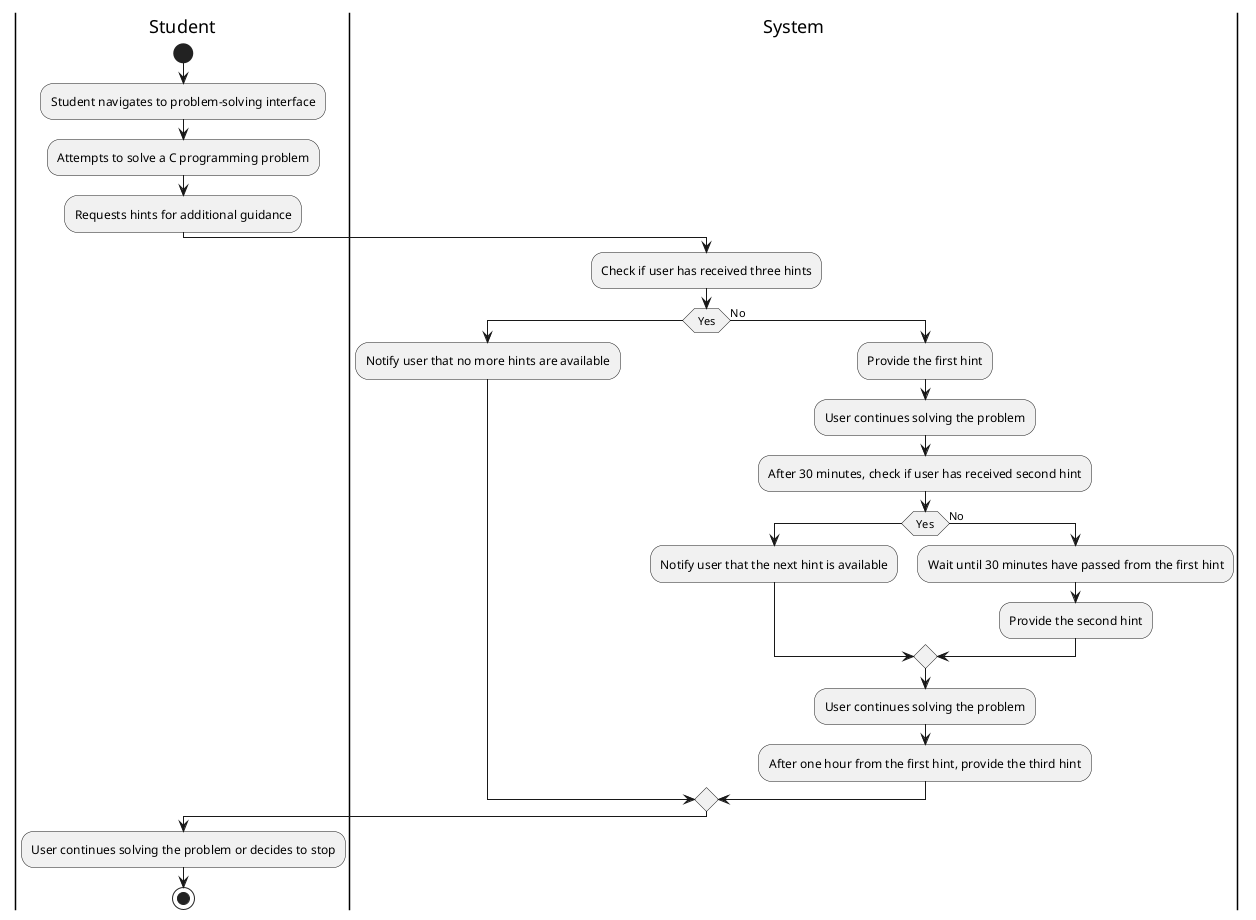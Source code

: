 @startuml

|Student|
start
:Student navigates to problem-solving interface;
:Attempts to solve a C programming problem;
:Requests hints for additional guidance;

|System|
:Check if user has received three hints;
if (Yes)
  :Notify user that no more hints are available;
else (No)
  :Provide the first hint;
  :User continues solving the problem;

  :After 30 minutes, check if user has received second hint;
  if (Yes)
    :Notify user that the next hint is available;
  else (No)
    :Wait until 30 minutes have passed from the first hint;
    :Provide the second hint;
  endif

  :User continues solving the problem;

  :After one hour from the first hint, provide the third hint;
endif

|Student|
:User continues solving the problem or decides to stop;
stop

@enduml
